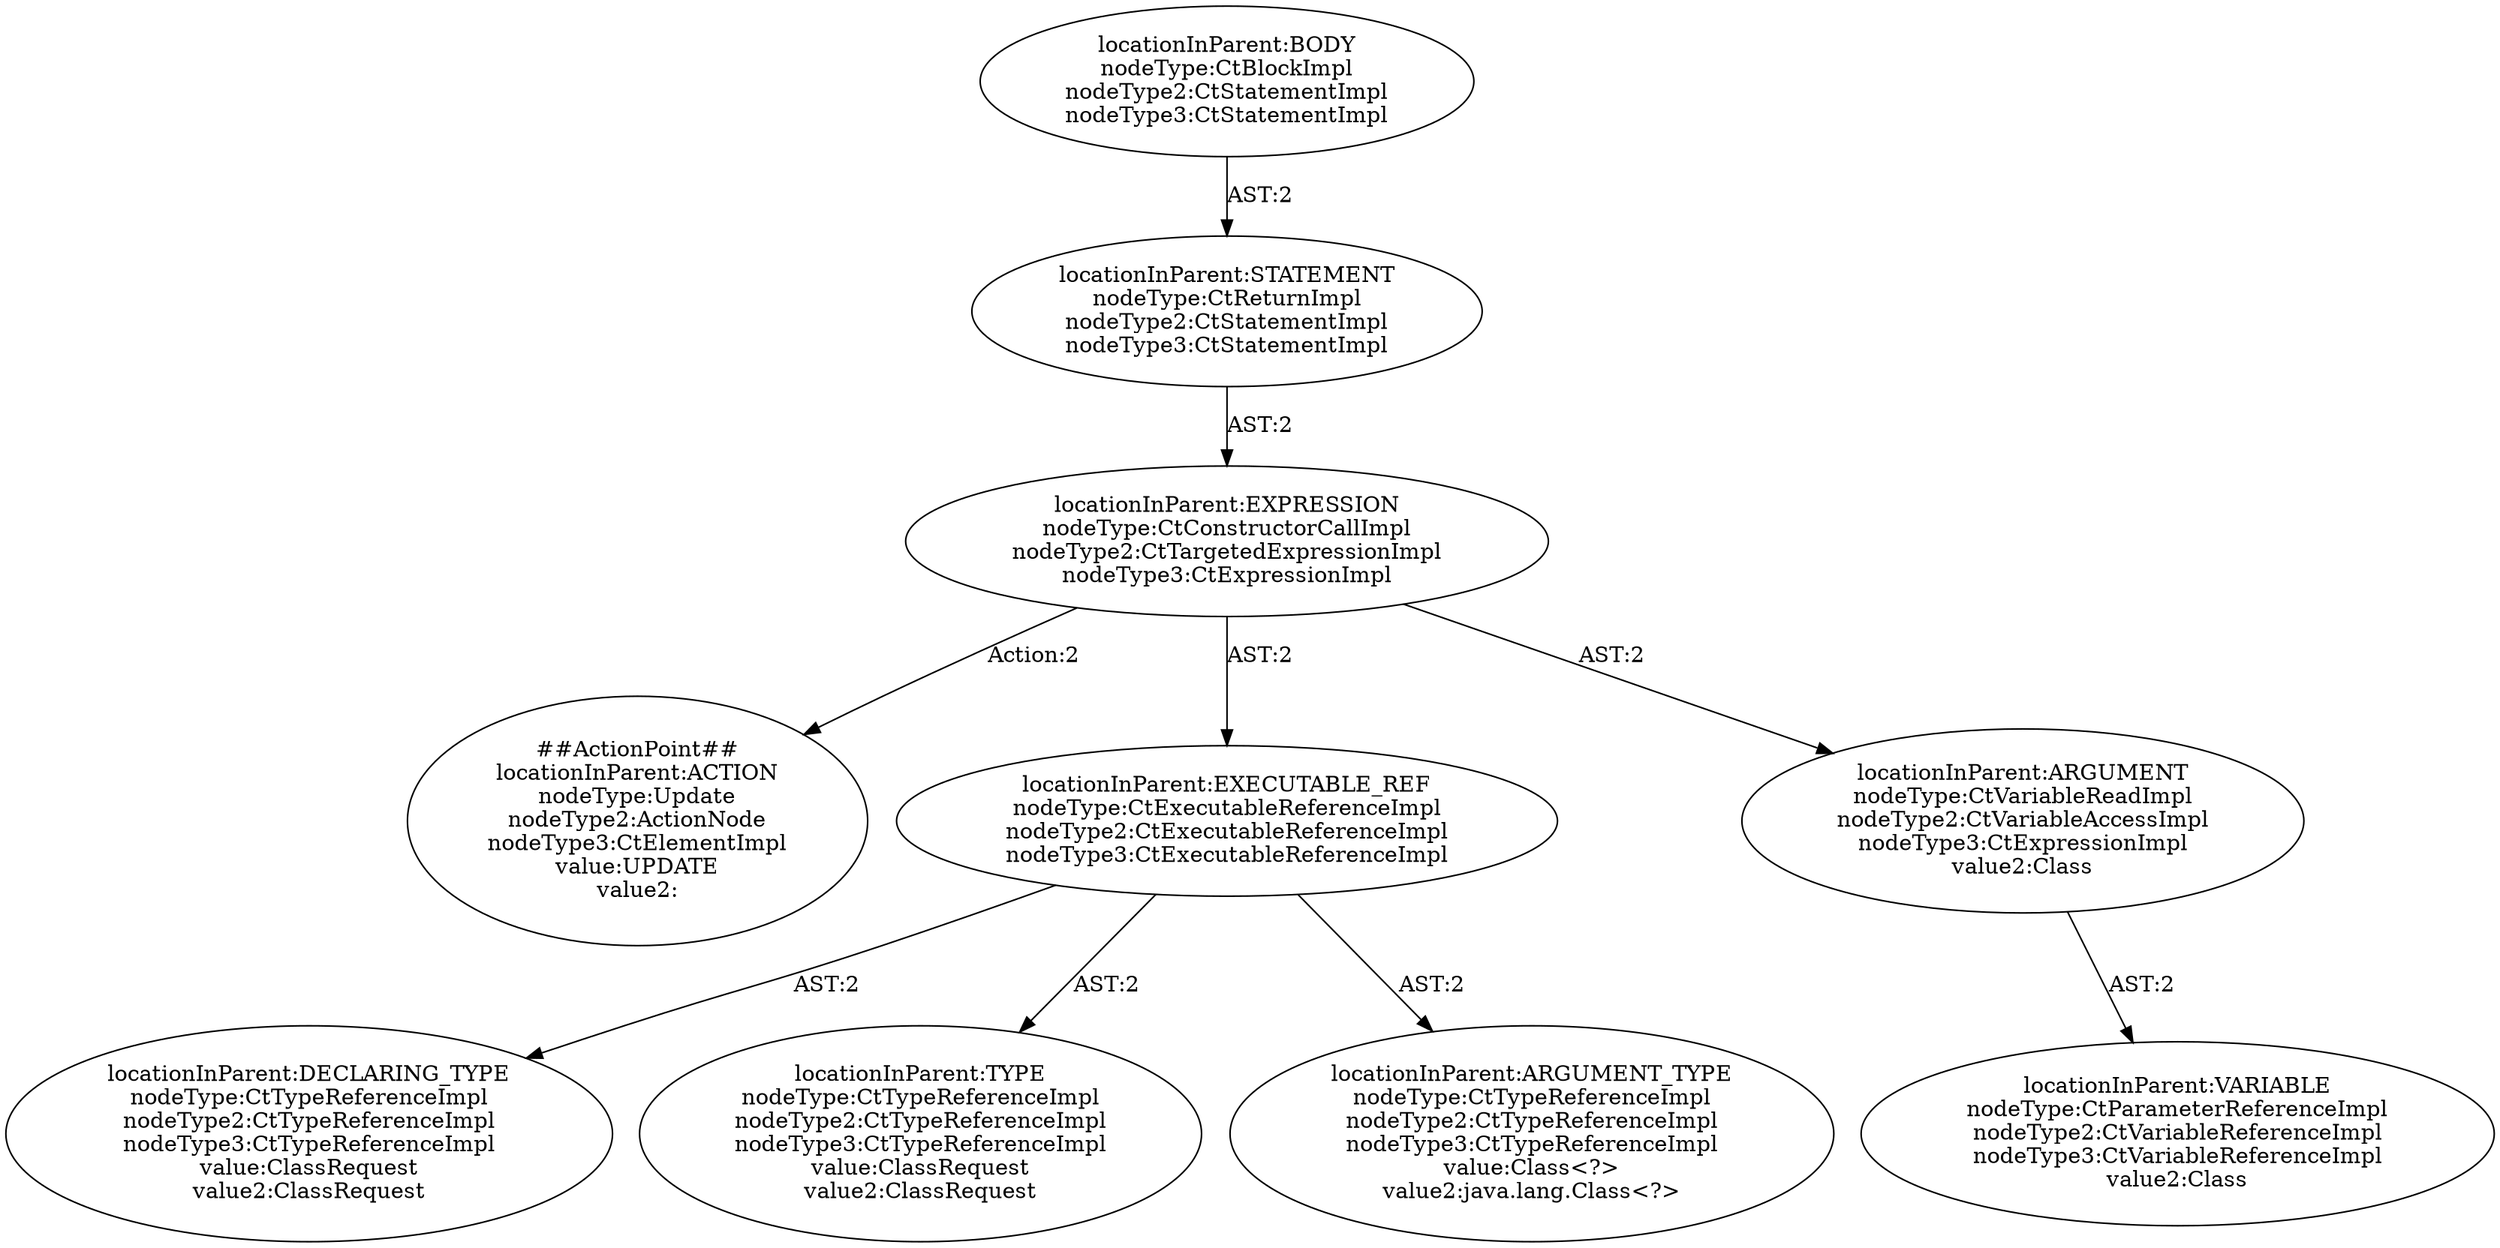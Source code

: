 digraph "Pattern" {
0 [label="##ActionPoint##
locationInParent:ACTION
nodeType:Update
nodeType2:ActionNode
nodeType3:CtElementImpl
value:UPDATE
value2:" shape=ellipse]
1 [label="locationInParent:EXPRESSION
nodeType:CtConstructorCallImpl
nodeType2:CtTargetedExpressionImpl
nodeType3:CtExpressionImpl" shape=ellipse]
2 [label="locationInParent:STATEMENT
nodeType:CtReturnImpl
nodeType2:CtStatementImpl
nodeType3:CtStatementImpl" shape=ellipse]
3 [label="locationInParent:BODY
nodeType:CtBlockImpl
nodeType2:CtStatementImpl
nodeType3:CtStatementImpl" shape=ellipse]
4 [label="locationInParent:EXECUTABLE_REF
nodeType:CtExecutableReferenceImpl
nodeType2:CtExecutableReferenceImpl
nodeType3:CtExecutableReferenceImpl" shape=ellipse]
5 [label="locationInParent:DECLARING_TYPE
nodeType:CtTypeReferenceImpl
nodeType2:CtTypeReferenceImpl
nodeType3:CtTypeReferenceImpl
value:ClassRequest
value2:ClassRequest" shape=ellipse]
6 [label="locationInParent:TYPE
nodeType:CtTypeReferenceImpl
nodeType2:CtTypeReferenceImpl
nodeType3:CtTypeReferenceImpl
value:ClassRequest
value2:ClassRequest" shape=ellipse]
7 [label="locationInParent:ARGUMENT_TYPE
nodeType:CtTypeReferenceImpl
nodeType2:CtTypeReferenceImpl
nodeType3:CtTypeReferenceImpl
value:Class<?>
value2:java.lang.Class<?>" shape=ellipse]
8 [label="locationInParent:ARGUMENT
nodeType:CtVariableReadImpl
nodeType2:CtVariableAccessImpl
nodeType3:CtExpressionImpl
value2:Class" shape=ellipse]
9 [label="locationInParent:VARIABLE
nodeType:CtParameterReferenceImpl
nodeType2:CtVariableReferenceImpl
nodeType3:CtVariableReferenceImpl
value2:Class" shape=ellipse]
1 -> 0 [label="Action:2"];
1 -> 4 [label="AST:2"];
1 -> 8 [label="AST:2"];
2 -> 1 [label="AST:2"];
3 -> 2 [label="AST:2"];
4 -> 5 [label="AST:2"];
4 -> 6 [label="AST:2"];
4 -> 7 [label="AST:2"];
8 -> 9 [label="AST:2"];
}